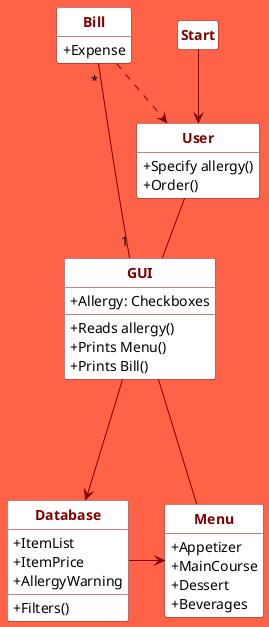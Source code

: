 @startuml

skinparam style strictuml
skinparam backgroundColor tomato
skinparam class{
BackgroundColor white
BorderColor maroon
FontColor maroon
ArrowColor maroon
FontStyle bold
AttributeIconSize 0
}
skinparam object{
BackgroundColor white
BorderColor maroon
FontColor maroon
ArrowColor maroon
FontStyle bold
AttributeIconSize 0
}
hide empty members

Start -->User

User -- GUI
GUI ---> Database
GUI - Menu
Bill "*"-"1" GUI
Bill ..> User
Database -> Menu
annotation Start{}

class Database {
+ItemList
+ItemPrice
+AllergyWarning
+Filters()
}

class GUI{
+Allergy: Checkboxes
+Reads allergy()
+Prints Menu()
+Prints Bill()
}

object Menu{
+Appetizer
+MainCourse
+Dessert
+Beverages
}

class User {
+Specify allergy()
+Order()
}

object Bill {
+Expense
}

@enduml